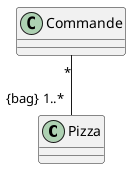 Une commande de pizzas est composée d'une ou plusieurs pizzas proposées à la carte,
chaque pizza pouvant être présente plusieurs fois dans la commande.

@startuml

class Pizza
class Commande

Commande "*" -- "{bag} 1..*" Pizza

@enduml